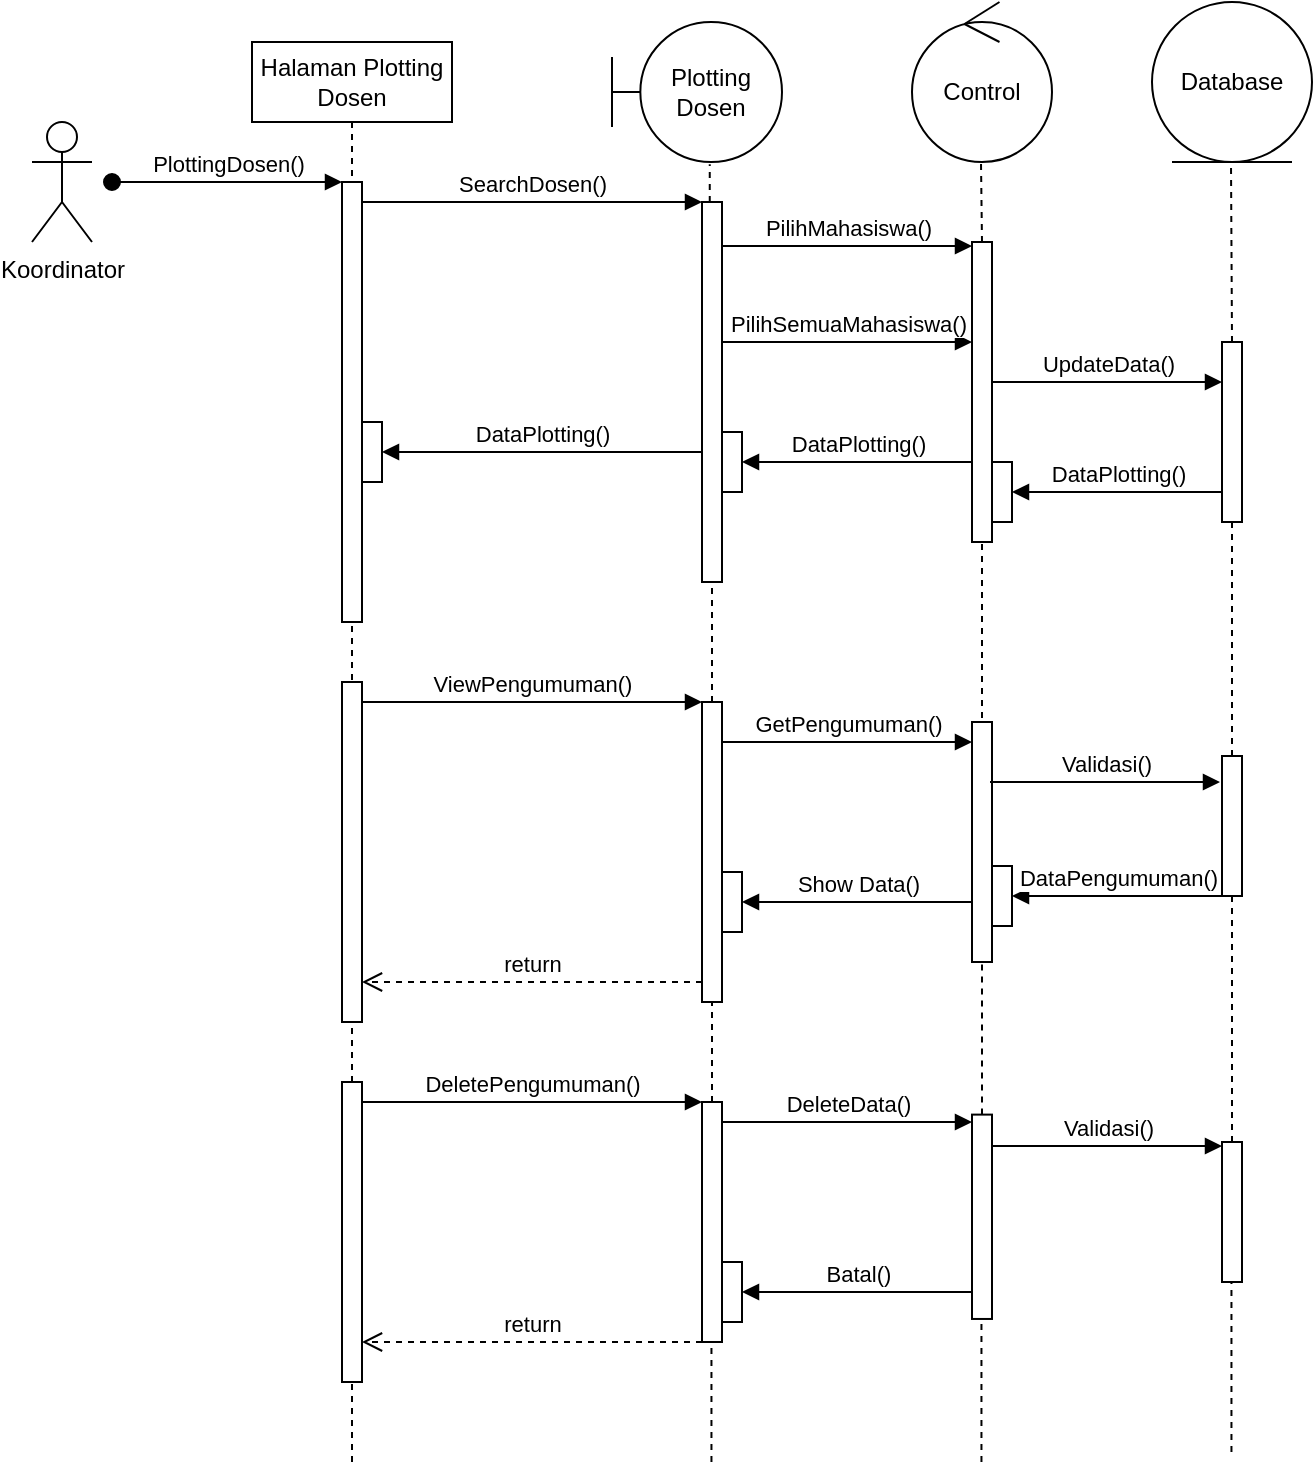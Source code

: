 <mxfile version="25.0.3">
  <diagram name="Page-1" id="wxZsn5L4dT2p05QUr919">
    <mxGraphModel dx="1000" dy="574" grid="1" gridSize="10" guides="1" tooltips="1" connect="1" arrows="1" fold="1" page="1" pageScale="1" pageWidth="850" pageHeight="1100" math="0" shadow="0">
      <root>
        <mxCell id="0" />
        <mxCell id="1" parent="0" />
        <mxCell id="o4S50jq_KAitif_074QC-1" value="Halaman Plotting Dosen" style="shape=umlLifeline;perimeter=lifelinePerimeter;whiteSpace=wrap;html=1;container=0;dropTarget=0;collapsible=0;recursiveResize=0;outlineConnect=0;portConstraint=eastwest;newEdgeStyle={&quot;edgeStyle&quot;:&quot;elbowEdgeStyle&quot;,&quot;elbow&quot;:&quot;vertical&quot;,&quot;curved&quot;:0,&quot;rounded&quot;:0};" parent="1" vertex="1">
          <mxGeometry x="215" y="170" width="100" height="370" as="geometry" />
        </mxCell>
        <mxCell id="o4S50jq_KAitif_074QC-2" value="" style="html=1;points=[];perimeter=orthogonalPerimeter;outlineConnect=0;targetShapes=umlLifeline;portConstraint=eastwest;newEdgeStyle={&quot;edgeStyle&quot;:&quot;elbowEdgeStyle&quot;,&quot;elbow&quot;:&quot;vertical&quot;,&quot;curved&quot;:0,&quot;rounded&quot;:0};" parent="o4S50jq_KAitif_074QC-1" vertex="1">
          <mxGeometry x="45" y="70" width="10" height="220" as="geometry" />
        </mxCell>
        <mxCell id="o4S50jq_KAitif_074QC-3" value="PlottingDosen()" style="html=1;verticalAlign=bottom;startArrow=oval;endArrow=block;startSize=8;edgeStyle=elbowEdgeStyle;elbow=vertical;curved=0;rounded=0;" parent="o4S50jq_KAitif_074QC-1" target="o4S50jq_KAitif_074QC-2" edge="1">
          <mxGeometry relative="1" as="geometry">
            <mxPoint x="-70" y="70" as="sourcePoint" />
          </mxGeometry>
        </mxCell>
        <mxCell id="CDM0Dyr_BMv-PykYmC-s-9" value="" style="html=1;points=[[0,0,0,0,5],[0,1,0,0,-5],[1,0,0,0,5],[1,1,0,0,-5]];perimeter=orthogonalPerimeter;outlineConnect=0;targetShapes=umlLifeline;portConstraint=eastwest;newEdgeStyle={&quot;curved&quot;:0,&quot;rounded&quot;:0};" vertex="1" parent="o4S50jq_KAitif_074QC-1">
          <mxGeometry x="55" y="190" width="10" height="30" as="geometry" />
        </mxCell>
        <mxCell id="o4S50jq_KAitif_074QC-4" value="SearchDosen()" style="html=1;verticalAlign=bottom;endArrow=block;edgeStyle=elbowEdgeStyle;elbow=vertical;curved=0;rounded=0;" parent="1" source="o4S50jq_KAitif_074QC-2" target="o4S50jq_KAitif_074QC-42" edge="1">
          <mxGeometry relative="1" as="geometry">
            <mxPoint x="370" y="260" as="sourcePoint" />
            <Array as="points">
              <mxPoint x="355" y="250" />
            </Array>
          </mxGeometry>
        </mxCell>
        <mxCell id="o4S50jq_KAitif_074QC-6" value="Koordinator" style="shape=umlActor;verticalLabelPosition=bottom;verticalAlign=top;html=1;outlineConnect=0;" parent="1" vertex="1">
          <mxGeometry x="105" y="210" width="30" height="60" as="geometry" />
        </mxCell>
        <mxCell id="o4S50jq_KAitif_074QC-7" value="" style="group" parent="1" vertex="1" connectable="0">
          <mxGeometry x="545" y="150" width="70" height="370" as="geometry" />
        </mxCell>
        <mxCell id="o4S50jq_KAitif_074QC-8" value="Control" style="ellipse;shape=umlControl;whiteSpace=wrap;html=1;" parent="o4S50jq_KAitif_074QC-7" vertex="1">
          <mxGeometry width="70" height="80" as="geometry" />
        </mxCell>
        <mxCell id="o4S50jq_KAitif_074QC-9" value="" style="group" parent="o4S50jq_KAitif_074QC-7" vertex="1" connectable="0">
          <mxGeometry x="30" y="80" width="10" height="290" as="geometry" />
        </mxCell>
        <mxCell id="o4S50jq_KAitif_074QC-10" value="" style="group" parent="o4S50jq_KAitif_074QC-9" vertex="1" connectable="0">
          <mxGeometry y="40" width="10" height="250" as="geometry" />
        </mxCell>
        <mxCell id="o4S50jq_KAitif_074QC-11" value="" style="html=1;points=[[0,0,0,0,5],[0,1,0,0,-5],[1,0,0,0,5],[1,1,0,0,-5]];perimeter=orthogonalPerimeter;outlineConnect=0;targetShapes=umlLifeline;portConstraint=eastwest;newEdgeStyle={&quot;curved&quot;:0,&quot;rounded&quot;:0};" parent="o4S50jq_KAitif_074QC-10" vertex="1">
          <mxGeometry width="10" height="150" as="geometry" />
        </mxCell>
        <mxCell id="o4S50jq_KAitif_074QC-12" value="" style="endArrow=none;dashed=1;html=1;rounded=0;" parent="o4S50jq_KAitif_074QC-10" target="o4S50jq_KAitif_074QC-11" edge="1">
          <mxGeometry width="50" height="50" relative="1" as="geometry">
            <mxPoint x="5" y="250" as="sourcePoint" />
            <mxPoint x="4.5" y="210" as="targetPoint" />
          </mxGeometry>
        </mxCell>
        <mxCell id="o4S50jq_KAitif_074QC-13" value="" style="endArrow=none;dashed=1;html=1;rounded=0;" parent="o4S50jq_KAitif_074QC-9" edge="1">
          <mxGeometry width="50" height="50" relative="1" as="geometry">
            <mxPoint x="5" y="40" as="sourcePoint" />
            <mxPoint x="4.5" as="targetPoint" />
          </mxGeometry>
        </mxCell>
        <mxCell id="o4S50jq_KAitif_074QC-14" value="PilihMahasiswa()" style="html=1;verticalAlign=bottom;endArrow=block;edgeStyle=elbowEdgeStyle;elbow=vertical;curved=0;rounded=0;" parent="1" edge="1">
          <mxGeometry relative="1" as="geometry">
            <mxPoint x="450" y="272" as="sourcePoint" />
            <Array as="points">
              <mxPoint x="523" y="272" />
            </Array>
            <mxPoint x="575" y="272" as="targetPoint" />
          </mxGeometry>
        </mxCell>
        <mxCell id="o4S50jq_KAitif_074QC-15" value="UpdateData()" style="html=1;verticalAlign=bottom;endArrow=block;edgeStyle=elbowEdgeStyle;elbow=vertical;curved=0;rounded=0;" parent="1" source="o4S50jq_KAitif_074QC-11" target="o4S50jq_KAitif_074QC-29" edge="1">
          <mxGeometry relative="1" as="geometry">
            <mxPoint x="615" y="340" as="sourcePoint" />
            <Array as="points">
              <mxPoint x="668" y="340" />
            </Array>
            <mxPoint x="715" y="340" as="targetPoint" />
          </mxGeometry>
        </mxCell>
        <mxCell id="o4S50jq_KAitif_074QC-16" value="Database" style="ellipse;shape=umlEntity;whiteSpace=wrap;html=1;" parent="1" vertex="1">
          <mxGeometry x="665" y="150" width="80" height="80" as="geometry" />
        </mxCell>
        <mxCell id="o4S50jq_KAitif_074QC-17" value="" style="endArrow=none;dashed=1;html=1;rounded=0;" parent="1" edge="1">
          <mxGeometry width="50" height="50" relative="1" as="geometry">
            <mxPoint x="705" y="320" as="sourcePoint" />
            <mxPoint x="704.5" y="230" as="targetPoint" />
          </mxGeometry>
        </mxCell>
        <mxCell id="o4S50jq_KAitif_074QC-18" value="DataPlotting()" style="html=1;verticalAlign=bottom;endArrow=block;edgeStyle=elbowEdgeStyle;elbow=horizontal;curved=0;rounded=0;" parent="1" target="o4S50jq_KAitif_074QC-43" edge="1">
          <mxGeometry relative="1" as="geometry">
            <mxPoint x="575" y="380" as="sourcePoint" />
            <Array as="points">
              <mxPoint x="535" y="380" />
            </Array>
            <mxPoint x="484.929" y="380" as="targetPoint" />
          </mxGeometry>
        </mxCell>
        <mxCell id="o4S50jq_KAitif_074QC-19" value="" style="html=1;points=[];perimeter=orthogonalPerimeter;outlineConnect=0;targetShapes=umlLifeline;portConstraint=eastwest;newEdgeStyle={&quot;edgeStyle&quot;:&quot;elbowEdgeStyle&quot;,&quot;elbow&quot;:&quot;vertical&quot;,&quot;curved&quot;:0,&quot;rounded&quot;:0};" parent="1" vertex="1">
          <mxGeometry x="260" y="490" width="10" height="170" as="geometry" />
        </mxCell>
        <mxCell id="o4S50jq_KAitif_074QC-20" value="ViewPengumuman()" style="html=1;verticalAlign=bottom;endArrow=block;edgeStyle=elbowEdgeStyle;elbow=vertical;curved=0;rounded=0;" parent="1" edge="1">
          <mxGeometry relative="1" as="geometry">
            <mxPoint x="270" y="500" as="sourcePoint" />
            <Array as="points">
              <mxPoint x="355" y="500" />
            </Array>
            <mxPoint x="440" y="500" as="targetPoint" />
          </mxGeometry>
        </mxCell>
        <mxCell id="o4S50jq_KAitif_074QC-21" value="" style="html=1;points=[];perimeter=orthogonalPerimeter;outlineConnect=0;targetShapes=umlLifeline;portConstraint=eastwest;newEdgeStyle={&quot;edgeStyle&quot;:&quot;elbowEdgeStyle&quot;,&quot;elbow&quot;:&quot;vertical&quot;,&quot;curved&quot;:0,&quot;rounded&quot;:0};" parent="1" vertex="1">
          <mxGeometry x="440" y="500" width="10" height="150" as="geometry" />
        </mxCell>
        <mxCell id="o4S50jq_KAitif_074QC-22" value="" style="group" parent="1" vertex="1" connectable="0">
          <mxGeometry x="575" y="510" width="10" height="370" as="geometry" />
        </mxCell>
        <mxCell id="o4S50jq_KAitif_074QC-23" value="" style="html=1;points=[[0,0,0,0,5],[0,1,0,0,-5],[1,0,0,0,5],[1,1,0,0,-5]];perimeter=orthogonalPerimeter;outlineConnect=0;targetShapes=umlLifeline;portConstraint=eastwest;newEdgeStyle={&quot;curved&quot;:0,&quot;rounded&quot;:0};" parent="o4S50jq_KAitif_074QC-22" vertex="1">
          <mxGeometry width="10" height="120" as="geometry" />
        </mxCell>
        <mxCell id="o4S50jq_KAitif_074QC-24" value="" style="group" parent="o4S50jq_KAitif_074QC-22" vertex="1" connectable="0">
          <mxGeometry y="135" width="10" height="235" as="geometry" />
        </mxCell>
        <mxCell id="o4S50jq_KAitif_074QC-25" value="" style="html=1;points=[];perimeter=orthogonalPerimeter;outlineConnect=0;targetShapes=umlLifeline;portConstraint=eastwest;newEdgeStyle={&quot;edgeStyle&quot;:&quot;elbowEdgeStyle&quot;,&quot;elbow&quot;:&quot;vertical&quot;,&quot;curved&quot;:0,&quot;rounded&quot;:0};" parent="o4S50jq_KAitif_074QC-24" vertex="1">
          <mxGeometry y="61.304" width="10" height="102.174" as="geometry" />
        </mxCell>
        <mxCell id="o4S50jq_KAitif_074QC-26" value="" style="endArrow=none;dashed=1;html=1;rounded=0;" parent="o4S50jq_KAitif_074QC-24" target="o4S50jq_KAitif_074QC-25" edge="1">
          <mxGeometry width="50" height="50" relative="1" as="geometry">
            <mxPoint x="4.73" y="235.0" as="sourcePoint" />
            <mxPoint x="4.73" y="204.348" as="targetPoint" />
          </mxGeometry>
        </mxCell>
        <mxCell id="o4S50jq_KAitif_074QC-27" value="" style="endArrow=none;dashed=1;html=1;rounded=0;" parent="o4S50jq_KAitif_074QC-22" source="o4S50jq_KAitif_074QC-25" target="o4S50jq_KAitif_074QC-23" edge="1">
          <mxGeometry width="50" height="50" relative="1" as="geometry">
            <mxPoint x="4.78" y="185" as="sourcePoint" />
            <mxPoint x="5" y="135" as="targetPoint" />
          </mxGeometry>
        </mxCell>
        <mxCell id="o4S50jq_KAitif_074QC-28" value="" style="endArrow=none;dashed=1;html=1;rounded=0;" parent="1" source="o4S50jq_KAitif_074QC-30" target="o4S50jq_KAitif_074QC-29" edge="1">
          <mxGeometry width="50" height="50" relative="1" as="geometry">
            <mxPoint x="705" y="520" as="sourcePoint" />
            <mxPoint x="704.5" y="480" as="targetPoint" />
          </mxGeometry>
        </mxCell>
        <mxCell id="o4S50jq_KAitif_074QC-29" value="" style="html=1;points=[[0,0,0,0,5],[0,1,0,0,-5],[1,0,0,0,5],[1,1,0,0,-5]];perimeter=orthogonalPerimeter;outlineConnect=0;targetShapes=umlLifeline;portConstraint=eastwest;newEdgeStyle={&quot;curved&quot;:0,&quot;rounded&quot;:0};" parent="1" vertex="1">
          <mxGeometry x="700" y="320" width="10" height="90" as="geometry" />
        </mxCell>
        <mxCell id="o4S50jq_KAitif_074QC-30" value="" style="html=1;points=[[0,0,0,0,5],[0,1,0,0,-5],[1,0,0,0,5],[1,1,0,0,-5]];perimeter=orthogonalPerimeter;outlineConnect=0;targetShapes=umlLifeline;portConstraint=eastwest;newEdgeStyle={&quot;curved&quot;:0,&quot;rounded&quot;:0};" parent="1" vertex="1">
          <mxGeometry x="700" y="527" width="10" height="70" as="geometry" />
        </mxCell>
        <mxCell id="o4S50jq_KAitif_074QC-31" value="" style="html=1;points=[];perimeter=orthogonalPerimeter;outlineConnect=0;targetShapes=umlLifeline;portConstraint=eastwest;newEdgeStyle={&quot;edgeStyle&quot;:&quot;elbowEdgeStyle&quot;,&quot;elbow&quot;:&quot;vertical&quot;,&quot;curved&quot;:0,&quot;rounded&quot;:0};" parent="1" vertex="1">
          <mxGeometry x="260" y="690" width="10" height="150" as="geometry" />
        </mxCell>
        <mxCell id="o4S50jq_KAitif_074QC-32" value="" style="endArrow=none;dashed=1;html=1;rounded=0;" parent="1" source="o4S50jq_KAitif_074QC-31" target="o4S50jq_KAitif_074QC-19" edge="1">
          <mxGeometry width="50" height="50" relative="1" as="geometry">
            <mxPoint x="264.78" y="690" as="sourcePoint" />
            <mxPoint x="264.78" y="660" as="targetPoint" />
          </mxGeometry>
        </mxCell>
        <mxCell id="o4S50jq_KAitif_074QC-33" value="DeletePengumuman()" style="html=1;verticalAlign=bottom;endArrow=block;edgeStyle=elbowEdgeStyle;elbow=vertical;curved=0;rounded=0;" parent="1" edge="1">
          <mxGeometry relative="1" as="geometry">
            <mxPoint x="270" y="700" as="sourcePoint" />
            <Array as="points">
              <mxPoint x="355" y="700" />
            </Array>
            <mxPoint x="440" y="700" as="targetPoint" />
          </mxGeometry>
        </mxCell>
        <mxCell id="o4S50jq_KAitif_074QC-34" value="" style="endArrow=none;dashed=1;html=1;rounded=0;" parent="1" target="o4S50jq_KAitif_074QC-31" edge="1">
          <mxGeometry width="50" height="50" relative="1" as="geometry">
            <mxPoint x="265" y="880" as="sourcePoint" />
            <mxPoint x="264.73" y="840" as="targetPoint" />
          </mxGeometry>
        </mxCell>
        <mxCell id="o4S50jq_KAitif_074QC-35" value="" style="html=1;points=[];perimeter=orthogonalPerimeter;outlineConnect=0;targetShapes=umlLifeline;portConstraint=eastwest;newEdgeStyle={&quot;edgeStyle&quot;:&quot;elbowEdgeStyle&quot;,&quot;elbow&quot;:&quot;vertical&quot;,&quot;curved&quot;:0,&quot;rounded&quot;:0};" parent="1" vertex="1">
          <mxGeometry x="440" y="700" width="10" height="120" as="geometry" />
        </mxCell>
        <mxCell id="o4S50jq_KAitif_074QC-36" value="" style="endArrow=none;dashed=1;html=1;rounded=0;" parent="1" source="o4S50jq_KAitif_074QC-35" target="o4S50jq_KAitif_074QC-21" edge="1">
          <mxGeometry width="50" height="50" relative="1" as="geometry">
            <mxPoint x="444.78" y="700" as="sourcePoint" />
            <mxPoint x="445" y="670" as="targetPoint" />
          </mxGeometry>
        </mxCell>
        <mxCell id="o4S50jq_KAitif_074QC-37" value="" style="endArrow=none;dashed=1;html=1;rounded=0;" parent="1" target="o4S50jq_KAitif_074QC-35" edge="1">
          <mxGeometry width="50" height="50" relative="1" as="geometry">
            <mxPoint x="444.73" y="880" as="sourcePoint" />
            <mxPoint x="444.73" y="850" as="targetPoint" />
          </mxGeometry>
        </mxCell>
        <mxCell id="o4S50jq_KAitif_074QC-38" value="" style="html=1;points=[];perimeter=orthogonalPerimeter;outlineConnect=0;targetShapes=umlLifeline;portConstraint=eastwest;newEdgeStyle={&quot;edgeStyle&quot;:&quot;elbowEdgeStyle&quot;,&quot;elbow&quot;:&quot;vertical&quot;,&quot;curved&quot;:0,&quot;rounded&quot;:0};" parent="1" vertex="1">
          <mxGeometry x="700" y="720" width="10" height="70" as="geometry" />
        </mxCell>
        <mxCell id="o4S50jq_KAitif_074QC-39" value="" style="endArrow=none;dashed=1;html=1;rounded=0;" parent="1" source="o4S50jq_KAitif_074QC-38" target="o4S50jq_KAitif_074QC-30" edge="1">
          <mxGeometry width="50" height="50" relative="1" as="geometry">
            <mxPoint x="704.78" y="695" as="sourcePoint" />
            <mxPoint x="705" y="645" as="targetPoint" />
          </mxGeometry>
        </mxCell>
        <mxCell id="o4S50jq_KAitif_074QC-40" value="" style="endArrow=none;dashed=1;html=1;rounded=0;" parent="1" target="o4S50jq_KAitif_074QC-38" edge="1">
          <mxGeometry width="50" height="50" relative="1" as="geometry">
            <mxPoint x="704.73" y="875" as="sourcePoint" />
            <mxPoint x="704.73" y="845" as="targetPoint" />
          </mxGeometry>
        </mxCell>
        <mxCell id="o4S50jq_KAitif_074QC-41" value="Plotting Dosen" style="shape=umlBoundary;whiteSpace=wrap;html=1;" parent="1" vertex="1">
          <mxGeometry x="395" y="160" width="85" height="70" as="geometry" />
        </mxCell>
        <mxCell id="o4S50jq_KAitif_074QC-42" value="" style="html=1;points=[];perimeter=orthogonalPerimeter;outlineConnect=0;targetShapes=umlLifeline;portConstraint=eastwest;newEdgeStyle={&quot;edgeStyle&quot;:&quot;elbowEdgeStyle&quot;,&quot;elbow&quot;:&quot;vertical&quot;,&quot;curved&quot;:0,&quot;rounded&quot;:0};" parent="1" vertex="1">
          <mxGeometry x="440" y="250" width="10" height="190" as="geometry" />
        </mxCell>
        <mxCell id="o4S50jq_KAitif_074QC-43" value="" style="html=1;points=[[0,0,0,0,5],[0,1,0,0,-5],[1,0,0,0,5],[1,1,0,0,-5]];perimeter=orthogonalPerimeter;outlineConnect=0;targetShapes=umlLifeline;portConstraint=eastwest;newEdgeStyle={&quot;curved&quot;:0,&quot;rounded&quot;:0};" parent="1" vertex="1">
          <mxGeometry x="450" y="365" width="10" height="30" as="geometry" />
        </mxCell>
        <mxCell id="o4S50jq_KAitif_074QC-44" value="" style="endArrow=none;dashed=1;html=1;rounded=0;" parent="1" source="o4S50jq_KAitif_074QC-21" target="o4S50jq_KAitif_074QC-42" edge="1">
          <mxGeometry width="50" height="50" relative="1" as="geometry">
            <mxPoint x="444.58" y="480" as="sourcePoint" />
            <mxPoint x="444.58" y="450" as="targetPoint" />
          </mxGeometry>
        </mxCell>
        <mxCell id="o4S50jq_KAitif_074QC-45" value="" style="endArrow=none;dashed=1;html=1;rounded=0;entryX=0.575;entryY=1.016;entryDx=0;entryDy=0;entryPerimeter=0;" parent="1" source="o4S50jq_KAitif_074QC-42" target="o4S50jq_KAitif_074QC-41" edge="1">
          <mxGeometry width="50" height="50" relative="1" as="geometry">
            <mxPoint x="444.58" y="240" as="sourcePoint" />
            <mxPoint x="445" y="240" as="targetPoint" />
          </mxGeometry>
        </mxCell>
        <mxCell id="o4S50jq_KAitif_074QC-46" value="Show Data()" style="html=1;verticalAlign=bottom;endArrow=block;edgeStyle=elbowEdgeStyle;elbow=horizontal;curved=0;rounded=0;" parent="1" target="o4S50jq_KAitif_074QC-47" edge="1">
          <mxGeometry relative="1" as="geometry">
            <mxPoint x="575" y="600" as="sourcePoint" />
            <Array as="points">
              <mxPoint x="535" y="600" />
            </Array>
            <mxPoint x="484.929" y="600" as="targetPoint" />
          </mxGeometry>
        </mxCell>
        <mxCell id="o4S50jq_KAitif_074QC-47" value="" style="html=1;points=[[0,0,0,0,5],[0,1,0,0,-5],[1,0,0,0,5],[1,1,0,0,-5]];perimeter=orthogonalPerimeter;outlineConnect=0;targetShapes=umlLifeline;portConstraint=eastwest;newEdgeStyle={&quot;curved&quot;:0,&quot;rounded&quot;:0};" parent="1" vertex="1">
          <mxGeometry x="450" y="585" width="10" height="30" as="geometry" />
        </mxCell>
        <mxCell id="o4S50jq_KAitif_074QC-48" value="Batal()" style="html=1;verticalAlign=bottom;endArrow=block;edgeStyle=elbowEdgeStyle;elbow=vertical;curved=0;rounded=0;" parent="1" target="o4S50jq_KAitif_074QC-49" edge="1">
          <mxGeometry relative="1" as="geometry">
            <mxPoint x="575" y="795" as="sourcePoint" />
            <Array as="points">
              <mxPoint x="535" y="795" />
            </Array>
            <mxPoint x="484.929" y="795" as="targetPoint" />
          </mxGeometry>
        </mxCell>
        <mxCell id="o4S50jq_KAitif_074QC-49" value="" style="html=1;points=[[0,0,0,0,5],[0,1,0,0,-5],[1,0,0,0,5],[1,1,0,0,-5]];perimeter=orthogonalPerimeter;outlineConnect=0;targetShapes=umlLifeline;portConstraint=eastwest;newEdgeStyle={&quot;curved&quot;:0,&quot;rounded&quot;:0};" parent="1" vertex="1">
          <mxGeometry x="450" y="780" width="10" height="30" as="geometry" />
        </mxCell>
        <mxCell id="o4S50jq_KAitif_074QC-50" value="DataPengumuman()" style="html=1;verticalAlign=bottom;endArrow=block;edgeStyle=elbowEdgeStyle;elbow=vertical;curved=0;rounded=0;" parent="1" target="o4S50jq_KAitif_074QC-51" edge="1">
          <mxGeometry relative="1" as="geometry">
            <mxPoint x="700" y="597" as="sourcePoint" />
            <Array as="points">
              <mxPoint x="670" y="597" />
            </Array>
            <mxPoint x="619.929" y="597" as="targetPoint" />
          </mxGeometry>
        </mxCell>
        <mxCell id="o4S50jq_KAitif_074QC-51" value="" style="html=1;points=[[0,0,0,0,5],[0,1,0,0,-5],[1,0,0,0,5],[1,1,0,0,-5]];perimeter=orthogonalPerimeter;outlineConnect=0;targetShapes=umlLifeline;portConstraint=eastwest;newEdgeStyle={&quot;curved&quot;:0,&quot;rounded&quot;:0};" parent="1" vertex="1">
          <mxGeometry x="585" y="582" width="10" height="30" as="geometry" />
        </mxCell>
        <mxCell id="o4S50jq_KAitif_074QC-52" value="return" style="html=1;verticalAlign=bottom;endArrow=open;dashed=1;endSize=8;edgeStyle=elbowEdgeStyle;elbow=vertical;curved=0;rounded=0;" parent="1" edge="1">
          <mxGeometry relative="1" as="geometry">
            <mxPoint x="270" y="640" as="targetPoint" />
            <Array as="points">
              <mxPoint x="365" y="640" />
            </Array>
            <mxPoint x="440" y="640" as="sourcePoint" />
          </mxGeometry>
        </mxCell>
        <mxCell id="o4S50jq_KAitif_074QC-53" value="return" style="html=1;verticalAlign=bottom;endArrow=open;dashed=1;endSize=8;edgeStyle=elbowEdgeStyle;elbow=vertical;curved=0;rounded=0;" parent="1" edge="1">
          <mxGeometry relative="1" as="geometry">
            <mxPoint x="270" y="820" as="targetPoint" />
            <Array as="points">
              <mxPoint x="365" y="820" />
            </Array>
            <mxPoint x="440" y="820" as="sourcePoint" />
          </mxGeometry>
        </mxCell>
        <mxCell id="o4S50jq_KAitif_074QC-54" value="Validasi()" style="html=1;verticalAlign=bottom;endArrow=block;edgeStyle=elbowEdgeStyle;elbow=vertical;curved=0;rounded=0;" parent="1" edge="1">
          <mxGeometry relative="1" as="geometry">
            <mxPoint x="584" y="540" as="sourcePoint" />
            <Array as="points">
              <mxPoint x="667" y="540" />
            </Array>
            <mxPoint x="699" y="540" as="targetPoint" />
          </mxGeometry>
        </mxCell>
        <mxCell id="o4S50jq_KAitif_074QC-55" value="GetPengumuman()" style="html=1;verticalAlign=bottom;endArrow=block;edgeStyle=elbowEdgeStyle;elbow=vertical;curved=0;rounded=0;" parent="1" edge="1">
          <mxGeometry relative="1" as="geometry">
            <mxPoint x="450" y="520" as="sourcePoint" />
            <Array as="points">
              <mxPoint x="523" y="520" />
            </Array>
            <mxPoint x="575" y="520" as="targetPoint" />
          </mxGeometry>
        </mxCell>
        <mxCell id="o4S50jq_KAitif_074QC-56" value="Validasi()" style="html=1;verticalAlign=bottom;endArrow=block;edgeStyle=elbowEdgeStyle;elbow=vertical;curved=0;rounded=0;" parent="1" edge="1">
          <mxGeometry relative="1" as="geometry">
            <mxPoint x="585" y="722" as="sourcePoint" />
            <Array as="points">
              <mxPoint x="668" y="722" />
            </Array>
            <mxPoint x="700" y="722" as="targetPoint" />
          </mxGeometry>
        </mxCell>
        <mxCell id="o4S50jq_KAitif_074QC-57" value="DeleteData()" style="html=1;verticalAlign=bottom;endArrow=block;edgeStyle=elbowEdgeStyle;elbow=horizontal;curved=0;rounded=0;" parent="1" edge="1">
          <mxGeometry relative="1" as="geometry">
            <mxPoint x="450" y="710" as="sourcePoint" />
            <Array as="points">
              <mxPoint x="523" y="710" />
            </Array>
            <mxPoint x="575" y="710" as="targetPoint" />
          </mxGeometry>
        </mxCell>
        <mxCell id="CDM0Dyr_BMv-PykYmC-s-1" value="PilihSemuaMahasiswa()" style="html=1;verticalAlign=bottom;endArrow=block;edgeStyle=elbowEdgeStyle;elbow=vertical;curved=0;rounded=0;" edge="1" parent="1">
          <mxGeometry relative="1" as="geometry">
            <mxPoint x="450" y="320" as="sourcePoint" />
            <Array as="points">
              <mxPoint x="523" y="320" />
            </Array>
            <mxPoint x="575" y="320" as="targetPoint" />
          </mxGeometry>
        </mxCell>
        <mxCell id="CDM0Dyr_BMv-PykYmC-s-4" value="DataPlotting()" style="html=1;verticalAlign=bottom;endArrow=block;edgeStyle=elbowEdgeStyle;elbow=vertical;curved=0;rounded=0;" edge="1" target="CDM0Dyr_BMv-PykYmC-s-5" parent="1">
          <mxGeometry relative="1" as="geometry">
            <mxPoint x="700" y="395" as="sourcePoint" />
            <Array as="points">
              <mxPoint x="670" y="395" />
            </Array>
            <mxPoint x="619.929" y="395" as="targetPoint" />
          </mxGeometry>
        </mxCell>
        <mxCell id="CDM0Dyr_BMv-PykYmC-s-5" value="" style="html=1;points=[[0,0,0,0,5],[0,1,0,0,-5],[1,0,0,0,5],[1,1,0,0,-5]];perimeter=orthogonalPerimeter;outlineConnect=0;targetShapes=umlLifeline;portConstraint=eastwest;newEdgeStyle={&quot;curved&quot;:0,&quot;rounded&quot;:0};" vertex="1" parent="1">
          <mxGeometry x="585" y="380" width="10" height="30" as="geometry" />
        </mxCell>
        <mxCell id="CDM0Dyr_BMv-PykYmC-s-8" value="DataPlotting()" style="html=1;verticalAlign=bottom;endArrow=block;edgeStyle=elbowEdgeStyle;elbow=vertical;curved=0;rounded=0;" edge="1" target="CDM0Dyr_BMv-PykYmC-s-9" parent="1" source="o4S50jq_KAitif_074QC-42">
          <mxGeometry relative="1" as="geometry">
            <mxPoint x="395" y="375" as="sourcePoint" />
            <Array as="points">
              <mxPoint x="355" y="375" />
            </Array>
            <mxPoint x="304.929" y="375" as="targetPoint" />
          </mxGeometry>
        </mxCell>
      </root>
    </mxGraphModel>
  </diagram>
</mxfile>
